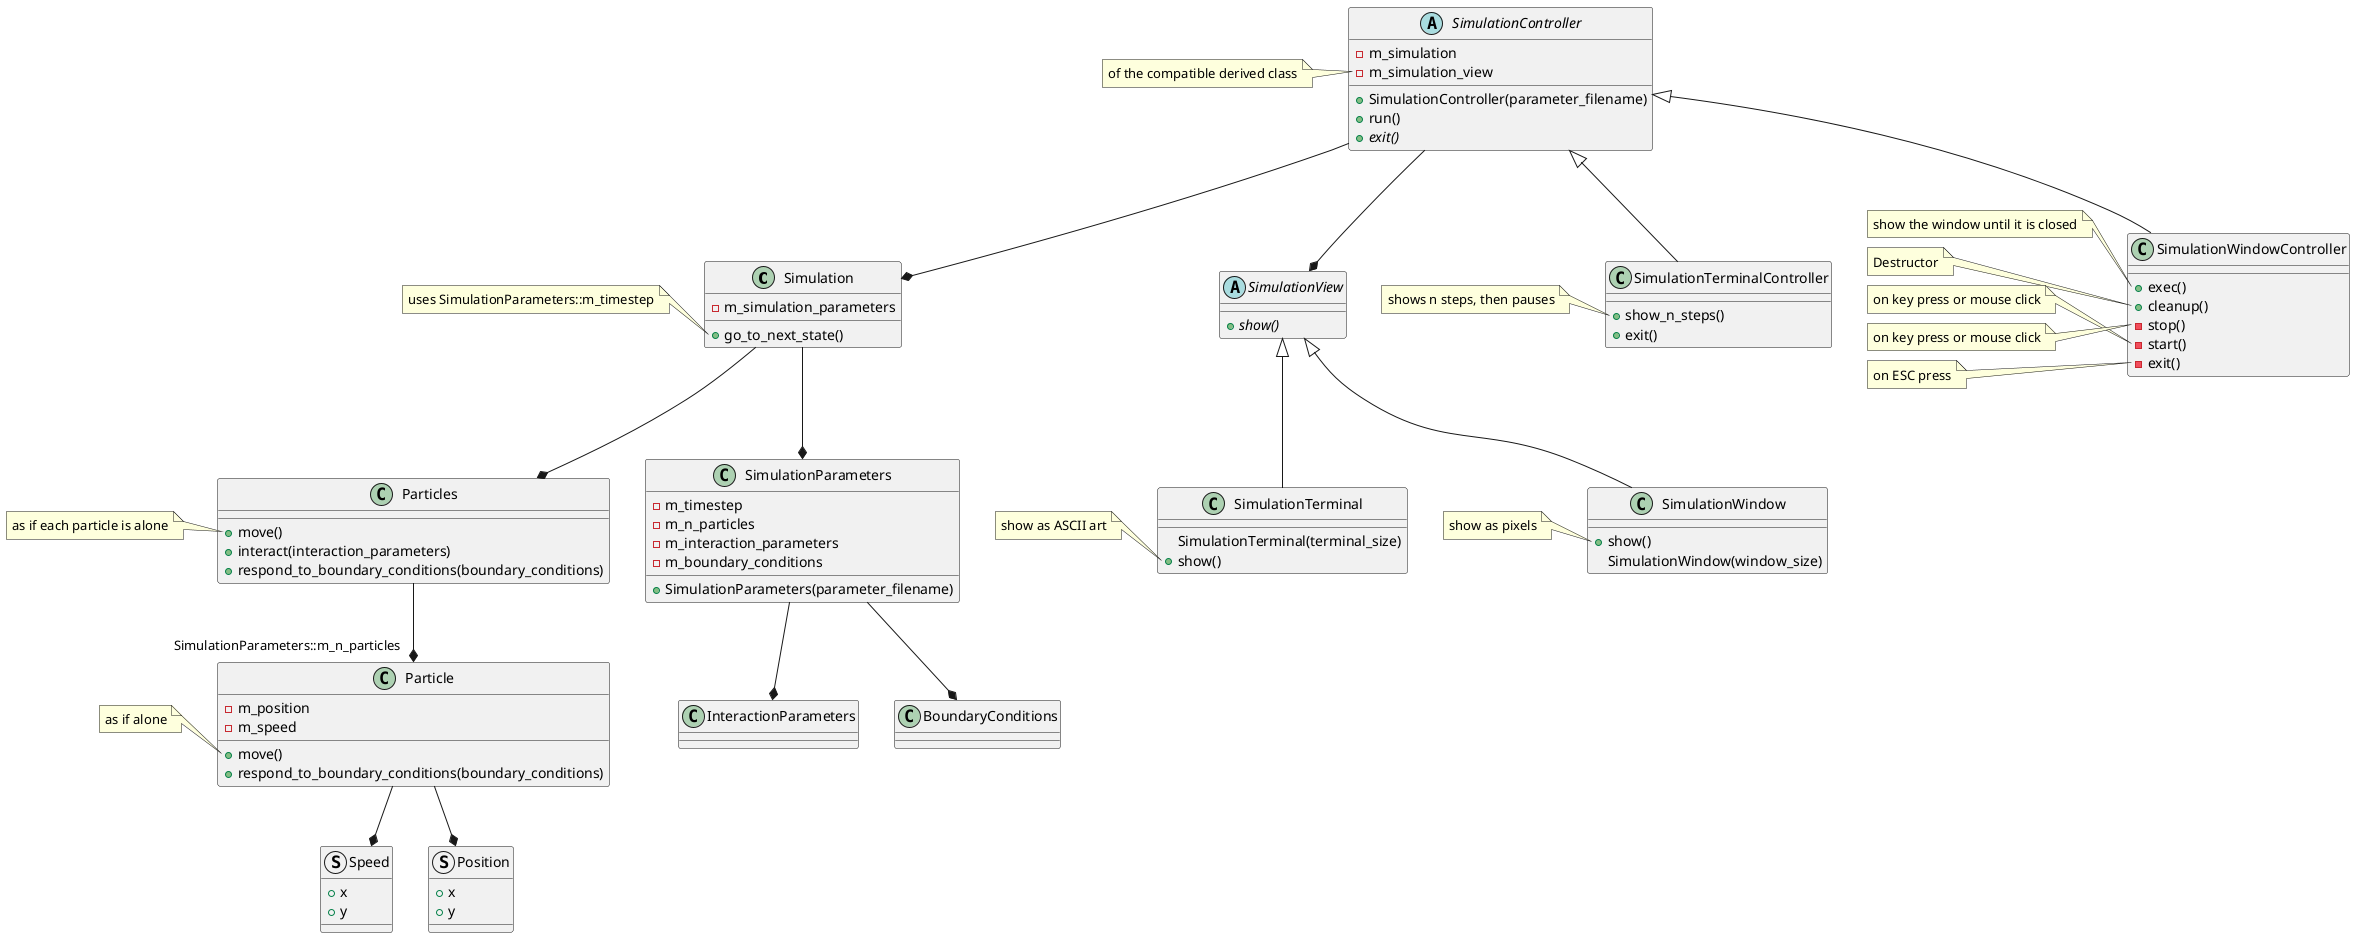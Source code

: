 @startuml

class Simulation

abstract class SimulationView
class SimulationTerminal
class SimulationWindow

abstract class SimulationController
class SimulationTerminalController
class SimulationWindowController

class SimulationParameters
class Particles
class Particle
struct Speed
struct Position

SimulationController --* Simulation
SimulationController --* SimulationView

Simulation --* SimulationParameters
SimulationParameters --* InteractionParameters
SimulationParameters --* BoundaryConditions

Simulation --* Particles
Particles --* "SimulationParameters::m_n_particles" Particle

Particle --* Speed
Particle --* Position


SimulationView <|-- SimulationTerminal
SimulationView <|-- SimulationWindow

SimulationController <|-- SimulationTerminalController
SimulationController <|-- SimulationWindowController

class SimulationParameters {
  + SimulationParameters(parameter_filename)
  - m_timestep
  - m_n_particles
  - m_interaction_parameters
  - m_boundary_conditions
}

class Simulation {
  + go_to_next_state()
  - m_simulation_parameters
}

note left of Simulation::go_to_next_state
  uses SimulationParameters::m_timestep
end note


class Particles {
  + move()
  + interact(interaction_parameters)
  + respond_to_boundary_conditions(boundary_conditions)
}

note left of Particles::move
  as if each particle is alone
end note

class Particle {
  + move()
  + respond_to_boundary_conditions(boundary_conditions)

  - m_position
  - m_speed
}

note left of Particle::move
  as if alone
end note

struct Speed {
  + x
  + y
}

struct Position {
  + x
  + y
}


abstract class SimulationView {
  + {abstract} show()
}

class SimulationTerminal {
  SimulationTerminal(terminal_size)
  + show()
}
note left of SimulationTerminal::show
  show as ASCII art
end note

class SimulationWindow {
  + show()
  SimulationWindow(window_size)
}

note left of SimulationWindow::show
  show as pixels
end note


abstract class SimulationController {
  + SimulationController(parameter_filename)
  + run()
  + {abstract} exit()
  - m_simulation
  - m_simulation_view
}

note left of SimulationController::m_simulation_view
  of the compatible derived class
end note


class SimulationTerminalController {
  + show_n_steps()
  + exit()
}

note left of SimulationTerminalController::show_n_steps
  shows n steps, then pauses
end note


class SimulationWindowController {
  + exec()
  + cleanup()
  - stop()
  - start()
  - exit()
}

note left of SimulationWindowController::exec
  show the window until it is closed
end note

note left of SimulationWindowController::cleanup
  Destructor
end note

note left of SimulationWindowController::start
  on key press or mouse click
end note

note left of SimulationWindowController::stop
  on key press or mouse click
end note

note left of SimulationWindowController::exit
  on ESC press
end note



@enduml
